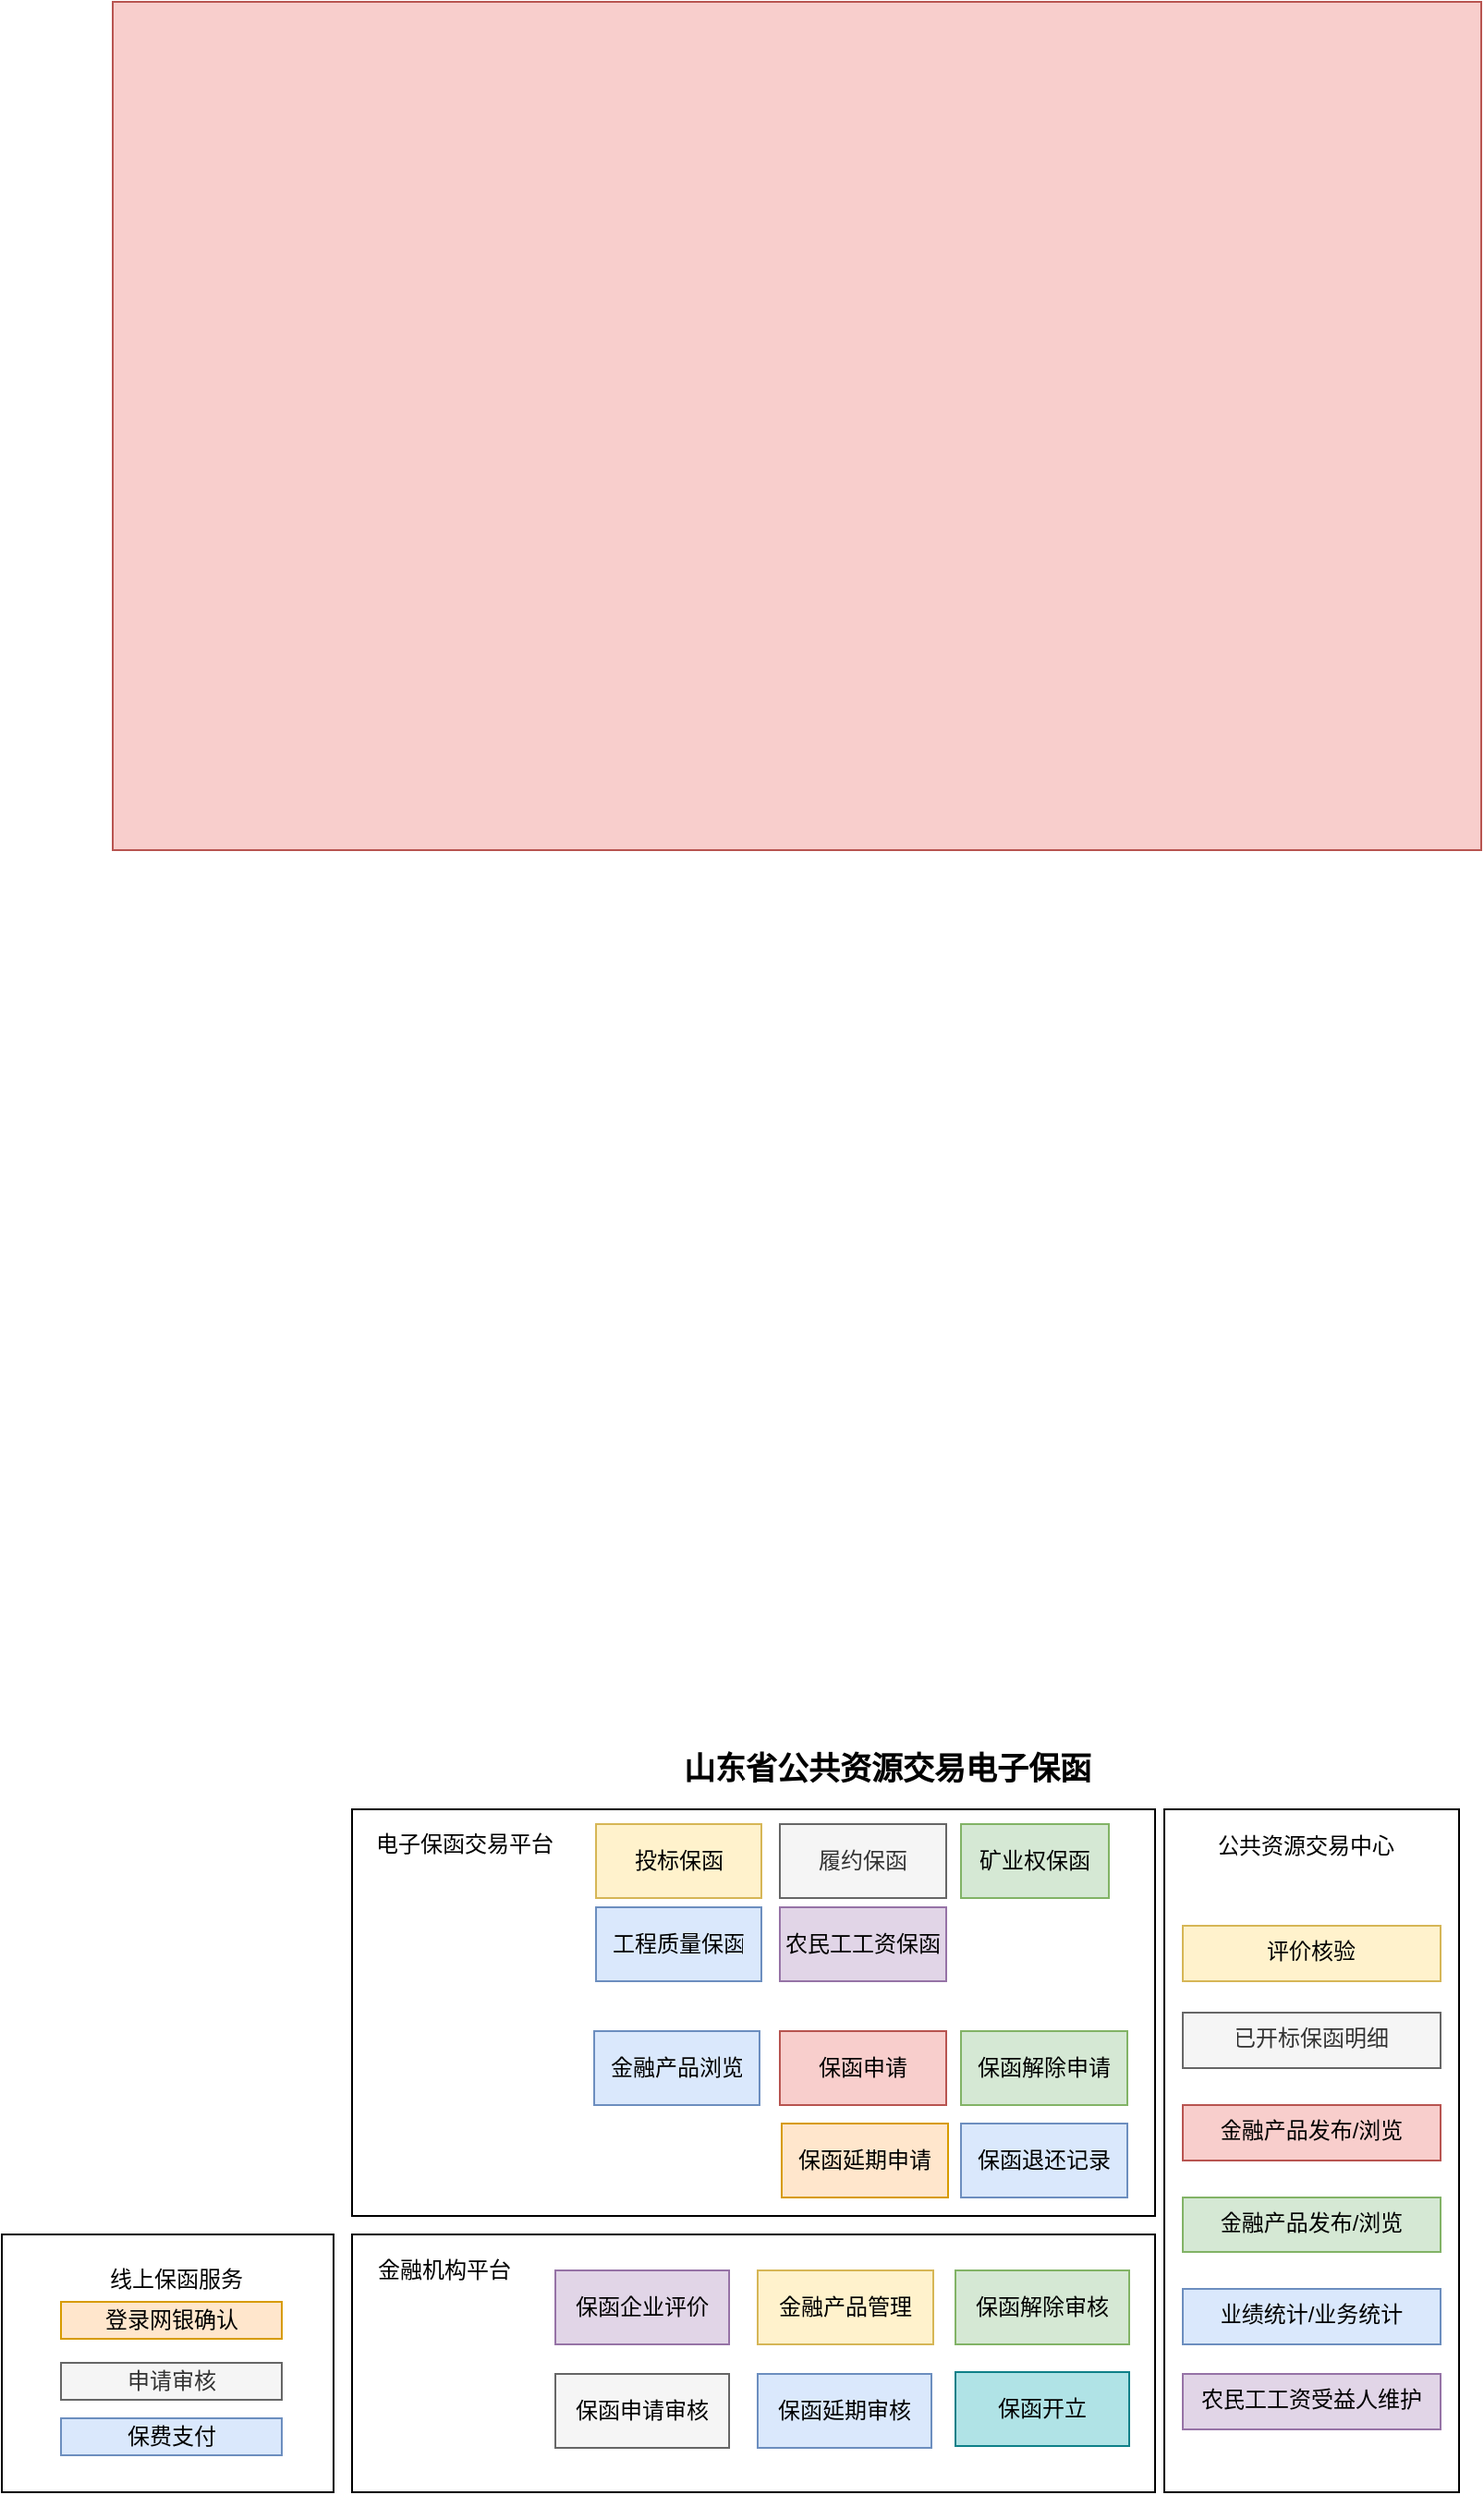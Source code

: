 <mxfile version="14.2.2" type="github">
  <diagram id="6I0OCvxSQrVGMHxT2VVA" name="Page-1">
    <mxGraphModel dx="910" dy="1921" grid="1" gridSize="10" guides="1" tooltips="1" connect="1" arrows="1" fold="1" page="1" pageScale="1" pageWidth="850" pageHeight="1100" math="0" shadow="0">
      <root>
        <mxCell id="0" />
        <mxCell id="1" parent="0" />
        <mxCell id="SAyuNfvIMWp1K3p_h0Z0-54" value="" style="rounded=0;whiteSpace=wrap;html=1;align=center;fillColor=#f8cecc;strokeColor=#b85450;" vertex="1" parent="1">
          <mxGeometry x="130" y="-860" width="742" height="460" as="geometry" />
        </mxCell>
        <mxCell id="SAyuNfvIMWp1K3p_h0Z0-41" value="" style="rounded=0;whiteSpace=wrap;html=1;" vertex="1" parent="1">
          <mxGeometry x="700" y="120" width="160" height="370" as="geometry" />
        </mxCell>
        <mxCell id="SAyuNfvIMWp1K3p_h0Z0-16" value="" style="rounded=0;whiteSpace=wrap;html=1;" vertex="1" parent="1">
          <mxGeometry x="260" y="120" width="435" height="220" as="geometry" />
        </mxCell>
        <mxCell id="SAyuNfvIMWp1K3p_h0Z0-4" value="&lt;b&gt;&lt;font style=&quot;font-size: 17px&quot;&gt;山东省公共资源交易电子保函&lt;/font&gt;&lt;/b&gt;" style="text;html=1;strokeColor=none;fillColor=none;align=center;verticalAlign=middle;whiteSpace=wrap;rounded=0;" vertex="1" parent="1">
          <mxGeometry x="380" y="89" width="340" height="20" as="geometry" />
        </mxCell>
        <mxCell id="SAyuNfvIMWp1K3p_h0Z0-5" value="电子保函交易平台" style="text;html=1;strokeColor=none;fillColor=none;align=center;verticalAlign=middle;whiteSpace=wrap;rounded=0;" vertex="1" parent="1">
          <mxGeometry x="271" y="129" width="100" height="20" as="geometry" />
        </mxCell>
        <mxCell id="SAyuNfvIMWp1K3p_h0Z0-7" value="矿业权保函" style="text;html=1;strokeColor=#82b366;fillColor=#d5e8d4;align=center;verticalAlign=middle;whiteSpace=wrap;rounded=0;" vertex="1" parent="1">
          <mxGeometry x="590" y="128" width="80" height="40" as="geometry" />
        </mxCell>
        <mxCell id="SAyuNfvIMWp1K3p_h0Z0-8" value="履约保函" style="text;html=1;strokeColor=#666666;fillColor=#f5f5f5;align=center;verticalAlign=middle;whiteSpace=wrap;rounded=0;fontColor=#333333;" vertex="1" parent="1">
          <mxGeometry x="492" y="128" width="90" height="40" as="geometry" />
        </mxCell>
        <mxCell id="SAyuNfvIMWp1K3p_h0Z0-9" value="投标保函" style="text;html=1;strokeColor=#d6b656;fillColor=#fff2cc;align=center;verticalAlign=middle;whiteSpace=wrap;rounded=0;" vertex="1" parent="1">
          <mxGeometry x="392" y="128" width="90" height="40" as="geometry" />
        </mxCell>
        <mxCell id="SAyuNfvIMWp1K3p_h0Z0-10" value="工程质量保函" style="text;html=1;strokeColor=#6c8ebf;fillColor=#dae8fc;align=center;verticalAlign=middle;whiteSpace=wrap;rounded=0;" vertex="1" parent="1">
          <mxGeometry x="392" y="173" width="90" height="40" as="geometry" />
        </mxCell>
        <mxCell id="SAyuNfvIMWp1K3p_h0Z0-11" value="农民工工资保函" style="text;html=1;strokeColor=#9673a6;fillColor=#e1d5e7;align=center;verticalAlign=middle;whiteSpace=wrap;rounded=0;" vertex="1" parent="1">
          <mxGeometry x="492" y="173" width="90" height="40" as="geometry" />
        </mxCell>
        <mxCell id="SAyuNfvIMWp1K3p_h0Z0-18" value="" style="rounded=0;whiteSpace=wrap;html=1;" vertex="1" parent="1">
          <mxGeometry x="260" y="350" width="435" height="140" as="geometry" />
        </mxCell>
        <mxCell id="SAyuNfvIMWp1K3p_h0Z0-19" value="金融机构平台" style="text;html=1;strokeColor=none;fillColor=none;align=center;verticalAlign=middle;whiteSpace=wrap;rounded=0;" vertex="1" parent="1">
          <mxGeometry x="260" y="360" width="100" height="20" as="geometry" />
        </mxCell>
        <mxCell id="SAyuNfvIMWp1K3p_h0Z0-20" value="保函解除审核" style="text;html=1;strokeColor=#82b366;fillColor=#d5e8d4;align=center;verticalAlign=middle;whiteSpace=wrap;rounded=0;" vertex="1" parent="1">
          <mxGeometry x="587" y="370" width="94" height="40" as="geometry" />
        </mxCell>
        <mxCell id="SAyuNfvIMWp1K3p_h0Z0-21" value="&lt;span style=&quot;color: rgb(0 , 0 , 0)&quot;&gt;保函申请审核&lt;/span&gt;" style="text;html=1;strokeColor=#666666;fillColor=#f5f5f5;align=center;verticalAlign=middle;whiteSpace=wrap;rounded=0;fontColor=#333333;" vertex="1" parent="1">
          <mxGeometry x="370" y="426" width="94" height="40" as="geometry" />
        </mxCell>
        <mxCell id="SAyuNfvIMWp1K3p_h0Z0-22" value="金融产品管理" style="text;html=1;strokeColor=#d6b656;fillColor=#fff2cc;align=center;verticalAlign=middle;whiteSpace=wrap;rounded=0;" vertex="1" parent="1">
          <mxGeometry x="480" y="370" width="95" height="40" as="geometry" />
        </mxCell>
        <mxCell id="SAyuNfvIMWp1K3p_h0Z0-23" value="保函延期审核" style="text;html=1;strokeColor=#6c8ebf;fillColor=#dae8fc;align=center;verticalAlign=middle;whiteSpace=wrap;rounded=0;" vertex="1" parent="1">
          <mxGeometry x="480" y="426" width="94" height="40" as="geometry" />
        </mxCell>
        <mxCell id="SAyuNfvIMWp1K3p_h0Z0-24" value="保函企业评价" style="text;html=1;strokeColor=#9673a6;fillColor=#e1d5e7;align=center;verticalAlign=middle;whiteSpace=wrap;rounded=0;" vertex="1" parent="1">
          <mxGeometry x="370" y="370" width="94" height="40" as="geometry" />
        </mxCell>
        <mxCell id="SAyuNfvIMWp1K3p_h0Z0-27" value="" style="rounded=0;whiteSpace=wrap;html=1;" vertex="1" parent="1">
          <mxGeometry x="70" y="350" width="180" height="140" as="geometry" />
        </mxCell>
        <mxCell id="SAyuNfvIMWp1K3p_h0Z0-28" value="线上保函服务" style="text;html=1;strokeColor=none;fillColor=none;align=center;verticalAlign=middle;whiteSpace=wrap;rounded=0;" vertex="1" parent="1">
          <mxGeometry x="122" y="365" width="85" height="20" as="geometry" />
        </mxCell>
        <mxCell id="SAyuNfvIMWp1K3p_h0Z0-38" value="登录网银确认" style="rounded=0;whiteSpace=wrap;html=1;fillColor=#ffe6cc;strokeColor=#d79b00;" vertex="1" parent="1">
          <mxGeometry x="102" y="387" width="120" height="20" as="geometry" />
        </mxCell>
        <mxCell id="SAyuNfvIMWp1K3p_h0Z0-39" value="申请审核" style="rounded=0;whiteSpace=wrap;html=1;fillColor=#f5f5f5;strokeColor=#666666;fontColor=#333333;" vertex="1" parent="1">
          <mxGeometry x="102" y="420" width="120" height="20" as="geometry" />
        </mxCell>
        <mxCell id="SAyuNfvIMWp1K3p_h0Z0-40" value="保费支付" style="rounded=0;whiteSpace=wrap;html=1;fillColor=#dae8fc;strokeColor=#6c8ebf;" vertex="1" parent="1">
          <mxGeometry x="102" y="450" width="120" height="20" as="geometry" />
        </mxCell>
        <mxCell id="SAyuNfvIMWp1K3p_h0Z0-42" value="公共资源交易中心" style="text;html=1;strokeColor=none;fillColor=none;align=center;verticalAlign=middle;whiteSpace=wrap;rounded=0;" vertex="1" parent="1">
          <mxGeometry x="727" y="130" width="100" height="20" as="geometry" />
        </mxCell>
        <mxCell id="SAyuNfvIMWp1K3p_h0Z0-43" value="金融产品发布/浏览" style="text;whiteSpace=wrap;html=1;align=center;fillColor=#f8cecc;strokeColor=#b85450;" vertex="1" parent="1">
          <mxGeometry x="710" y="280" width="140" height="30" as="geometry" />
        </mxCell>
        <mxCell id="SAyuNfvIMWp1K3p_h0Z0-44" value="评价核验" style="text;whiteSpace=wrap;html=1;align=center;fillColor=#fff2cc;strokeColor=#d6b656;" vertex="1" parent="1">
          <mxGeometry x="710" y="183" width="140" height="30" as="geometry" />
        </mxCell>
        <mxCell id="SAyuNfvIMWp1K3p_h0Z0-45" value="业绩统计/业务统计" style="text;whiteSpace=wrap;html=1;align=center;fillColor=#dae8fc;strokeColor=#6c8ebf;" vertex="1" parent="1">
          <mxGeometry x="710" y="380" width="140" height="30" as="geometry" />
        </mxCell>
        <mxCell id="SAyuNfvIMWp1K3p_h0Z0-46" value="农民工工资受益人维护" style="text;whiteSpace=wrap;html=1;align=center;fillColor=#e1d5e7;strokeColor=#9673a6;" vertex="1" parent="1">
          <mxGeometry x="710" y="426" width="140" height="30" as="geometry" />
        </mxCell>
        <mxCell id="SAyuNfvIMWp1K3p_h0Z0-58" value="金融产品浏览" style="text;html=1;strokeColor=#6c8ebf;fillColor=#dae8fc;align=center;verticalAlign=middle;whiteSpace=wrap;rounded=0;" vertex="1" parent="1">
          <mxGeometry x="391" y="240" width="90" height="40" as="geometry" />
        </mxCell>
        <mxCell id="SAyuNfvIMWp1K3p_h0Z0-59" value="保函申请" style="text;html=1;align=center;verticalAlign=middle;whiteSpace=wrap;rounded=0;fillColor=#f8cecc;strokeColor=#b85450;" vertex="1" parent="1">
          <mxGeometry x="492" y="240" width="90" height="40" as="geometry" />
        </mxCell>
        <mxCell id="SAyuNfvIMWp1K3p_h0Z0-60" value="保函解除申请" style="text;html=1;strokeColor=#82b366;fillColor=#d5e8d4;align=center;verticalAlign=middle;whiteSpace=wrap;rounded=0;" vertex="1" parent="1">
          <mxGeometry x="590" y="240" width="90" height="40" as="geometry" />
        </mxCell>
        <mxCell id="SAyuNfvIMWp1K3p_h0Z0-61" value="保函延期申请" style="text;html=1;strokeColor=#d79b00;fillColor=#ffe6cc;align=center;verticalAlign=middle;whiteSpace=wrap;rounded=0;" vertex="1" parent="1">
          <mxGeometry x="493" y="290" width="90" height="40" as="geometry" />
        </mxCell>
        <mxCell id="SAyuNfvIMWp1K3p_h0Z0-62" value="保函退还记录" style="text;html=1;strokeColor=#6c8ebf;fillColor=#dae8fc;align=center;verticalAlign=middle;whiteSpace=wrap;rounded=0;" vertex="1" parent="1">
          <mxGeometry x="590" y="290" width="90" height="40" as="geometry" />
        </mxCell>
        <mxCell id="SAyuNfvIMWp1K3p_h0Z0-64" value="已开标保函明细" style="text;whiteSpace=wrap;html=1;align=center;fillColor=#f5f5f5;strokeColor=#666666;fontColor=#333333;" vertex="1" parent="1">
          <mxGeometry x="710" y="230" width="140" height="30" as="geometry" />
        </mxCell>
        <mxCell id="SAyuNfvIMWp1K3p_h0Z0-65" value="金融产品发布/浏览" style="text;whiteSpace=wrap;html=1;align=center;fillColor=#d5e8d4;strokeColor=#82b366;" vertex="1" parent="1">
          <mxGeometry x="710" y="330" width="140" height="30" as="geometry" />
        </mxCell>
        <mxCell id="SAyuNfvIMWp1K3p_h0Z0-66" value="保函开立" style="text;html=1;strokeColor=#0e8088;fillColor=#b0e3e6;align=center;verticalAlign=middle;whiteSpace=wrap;rounded=0;" vertex="1" parent="1">
          <mxGeometry x="587" y="425" width="94" height="40" as="geometry" />
        </mxCell>
        <mxCell id="SAyuNfvIMWp1K3p_h0Z0-68" style="edgeStyle=elbowEdgeStyle;rounded=0;orthogonalLoop=1;jettySize=auto;elbow=vertical;html=1;exitX=0.5;exitY=0;exitDx=0;exitDy=0;endArrow=classic;endFill=1;" edge="1" parent="1" source="SAyuNfvIMWp1K3p_h0Z0-4" target="SAyuNfvIMWp1K3p_h0Z0-4">
          <mxGeometry relative="1" as="geometry" />
        </mxCell>
      </root>
    </mxGraphModel>
  </diagram>
</mxfile>
